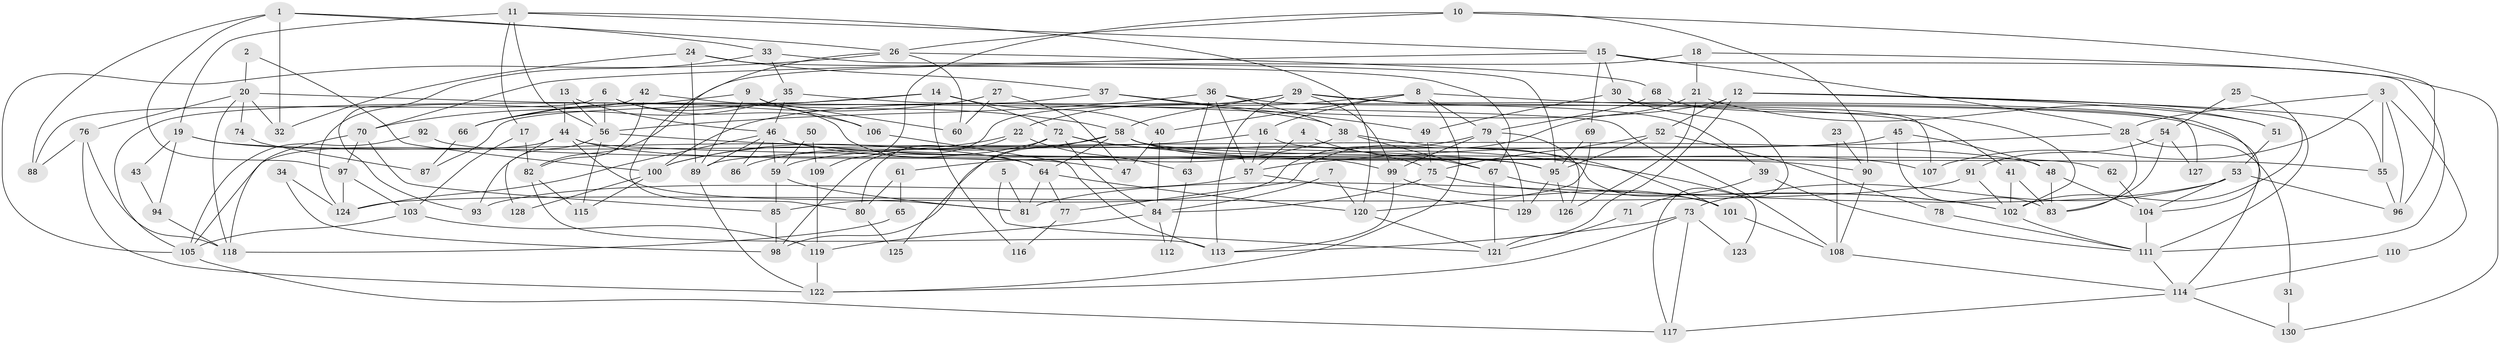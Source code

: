 // coarse degree distribution, {20: 0.038461538461538464, 6: 0.09615384615384616, 5: 0.15384615384615385, 2: 0.11538461538461539, 8: 0.1346153846153846, 3: 0.17307692307692307, 7: 0.057692307692307696, 16: 0.019230769230769232, 4: 0.057692307692307696, 10: 0.019230769230769232, 12: 0.019230769230769232, 9: 0.07692307692307693, 13: 0.019230769230769232, 1: 0.019230769230769232}
// Generated by graph-tools (version 1.1) at 2025/18/03/04/25 18:18:55]
// undirected, 130 vertices, 260 edges
graph export_dot {
graph [start="1"]
  node [color=gray90,style=filled];
  1;
  2;
  3;
  4;
  5;
  6;
  7;
  8;
  9;
  10;
  11;
  12;
  13;
  14;
  15;
  16;
  17;
  18;
  19;
  20;
  21;
  22;
  23;
  24;
  25;
  26;
  27;
  28;
  29;
  30;
  31;
  32;
  33;
  34;
  35;
  36;
  37;
  38;
  39;
  40;
  41;
  42;
  43;
  44;
  45;
  46;
  47;
  48;
  49;
  50;
  51;
  52;
  53;
  54;
  55;
  56;
  57;
  58;
  59;
  60;
  61;
  62;
  63;
  64;
  65;
  66;
  67;
  68;
  69;
  70;
  71;
  72;
  73;
  74;
  75;
  76;
  77;
  78;
  79;
  80;
  81;
  82;
  83;
  84;
  85;
  86;
  87;
  88;
  89;
  90;
  91;
  92;
  93;
  94;
  95;
  96;
  97;
  98;
  99;
  100;
  101;
  102;
  103;
  104;
  105;
  106;
  107;
  108;
  109;
  110;
  111;
  112;
  113;
  114;
  115;
  116;
  117;
  118;
  119;
  120;
  121;
  122;
  123;
  124;
  125;
  126;
  127;
  128;
  129;
  130;
  1 -- 33;
  1 -- 26;
  1 -- 32;
  1 -- 88;
  1 -- 97;
  2 -- 20;
  2 -- 100;
  3 -- 28;
  3 -- 55;
  3 -- 96;
  3 -- 107;
  3 -- 110;
  4 -- 57;
  4 -- 67;
  5 -- 81;
  5 -- 121;
  6 -- 64;
  6 -- 88;
  6 -- 56;
  6 -- 106;
  7 -- 120;
  7 -- 84;
  8 -- 79;
  8 -- 104;
  8 -- 16;
  8 -- 22;
  8 -- 40;
  8 -- 122;
  9 -- 89;
  9 -- 106;
  9 -- 60;
  9 -- 70;
  10 -- 90;
  10 -- 96;
  10 -- 26;
  10 -- 109;
  11 -- 56;
  11 -- 17;
  11 -- 15;
  11 -- 19;
  11 -- 120;
  12 -- 52;
  12 -- 55;
  12 -- 51;
  12 -- 100;
  12 -- 111;
  12 -- 121;
  13 -- 56;
  13 -- 46;
  13 -- 44;
  14 -- 72;
  14 -- 105;
  14 -- 40;
  14 -- 66;
  14 -- 116;
  15 -- 70;
  15 -- 28;
  15 -- 30;
  15 -- 69;
  15 -- 111;
  16 -- 57;
  16 -- 59;
  16 -- 101;
  17 -- 82;
  17 -- 103;
  18 -- 82;
  18 -- 21;
  18 -- 130;
  19 -- 64;
  19 -- 43;
  19 -- 48;
  19 -- 94;
  20 -- 76;
  20 -- 108;
  20 -- 32;
  20 -- 74;
  20 -- 118;
  21 -- 51;
  21 -- 126;
  21 -- 77;
  22 -- 100;
  22 -- 63;
  22 -- 80;
  23 -- 108;
  23 -- 90;
  24 -- 37;
  24 -- 32;
  24 -- 67;
  24 -- 89;
  25 -- 102;
  25 -- 54;
  26 -- 105;
  26 -- 60;
  26 -- 68;
  26 -- 80;
  27 -- 60;
  27 -- 66;
  27 -- 47;
  28 -- 57;
  28 -- 31;
  28 -- 83;
  29 -- 113;
  29 -- 58;
  29 -- 39;
  29 -- 98;
  29 -- 99;
  29 -- 127;
  30 -- 107;
  30 -- 49;
  30 -- 117;
  31 -- 130;
  33 -- 93;
  33 -- 95;
  33 -- 35;
  34 -- 98;
  34 -- 124;
  35 -- 41;
  35 -- 46;
  35 -- 66;
  36 -- 56;
  36 -- 114;
  36 -- 38;
  36 -- 57;
  36 -- 63;
  37 -- 49;
  37 -- 38;
  37 -- 87;
  38 -- 67;
  38 -- 61;
  38 -- 101;
  39 -- 111;
  39 -- 71;
  40 -- 47;
  40 -- 84;
  41 -- 102;
  41 -- 83;
  42 -- 124;
  42 -- 58;
  42 -- 82;
  43 -- 94;
  44 -- 47;
  44 -- 55;
  44 -- 81;
  44 -- 105;
  44 -- 128;
  45 -- 83;
  45 -- 89;
  45 -- 48;
  46 -- 95;
  46 -- 59;
  46 -- 86;
  46 -- 89;
  46 -- 90;
  46 -- 124;
  48 -- 83;
  48 -- 104;
  49 -- 75;
  50 -- 109;
  50 -- 59;
  51 -- 53;
  52 -- 75;
  52 -- 95;
  52 -- 78;
  53 -- 104;
  53 -- 81;
  53 -- 73;
  53 -- 96;
  54 -- 83;
  54 -- 91;
  54 -- 127;
  55 -- 96;
  56 -- 115;
  56 -- 93;
  56 -- 95;
  57 -- 129;
  57 -- 93;
  58 -- 98;
  58 -- 99;
  58 -- 62;
  58 -- 64;
  58 -- 100;
  58 -- 107;
  59 -- 81;
  59 -- 85;
  61 -- 80;
  61 -- 65;
  62 -- 104;
  63 -- 112;
  64 -- 81;
  64 -- 77;
  64 -- 120;
  65 -- 118;
  66 -- 87;
  67 -- 121;
  67 -- 102;
  68 -- 102;
  68 -- 79;
  69 -- 120;
  69 -- 95;
  70 -- 85;
  70 -- 97;
  70 -- 118;
  71 -- 121;
  72 -- 75;
  72 -- 84;
  72 -- 86;
  72 -- 123;
  72 -- 125;
  73 -- 122;
  73 -- 113;
  73 -- 117;
  73 -- 123;
  74 -- 87;
  75 -- 102;
  75 -- 84;
  76 -- 122;
  76 -- 118;
  76 -- 88;
  77 -- 116;
  78 -- 111;
  79 -- 99;
  79 -- 85;
  79 -- 126;
  79 -- 129;
  80 -- 125;
  82 -- 113;
  82 -- 115;
  84 -- 119;
  84 -- 112;
  85 -- 98;
  89 -- 122;
  90 -- 108;
  91 -- 124;
  91 -- 102;
  92 -- 105;
  92 -- 95;
  94 -- 118;
  95 -- 126;
  95 -- 129;
  97 -- 103;
  97 -- 124;
  99 -- 101;
  99 -- 113;
  100 -- 115;
  100 -- 128;
  101 -- 108;
  102 -- 111;
  103 -- 105;
  103 -- 119;
  104 -- 111;
  105 -- 117;
  106 -- 113;
  108 -- 114;
  109 -- 119;
  110 -- 114;
  111 -- 114;
  114 -- 117;
  114 -- 130;
  119 -- 122;
  120 -- 121;
}
